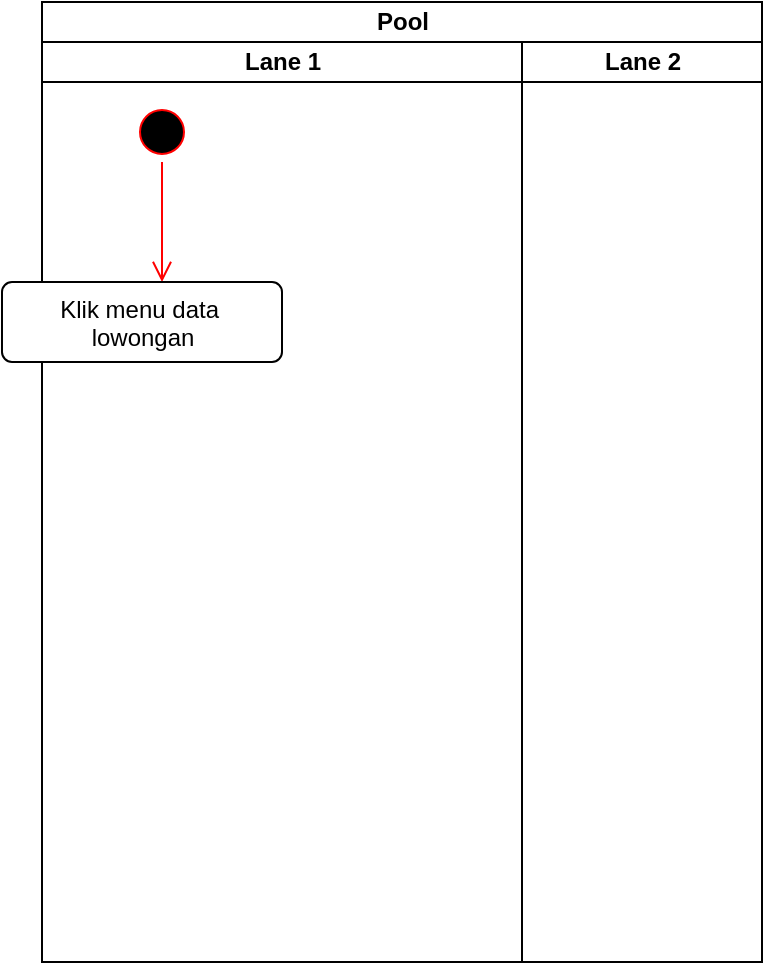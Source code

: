 <mxfile version="20.8.5" type="github">
  <diagram id="q2-tC55upcuNgZN-rhMF" name="Page-1">
    <mxGraphModel dx="1034" dy="462" grid="1" gridSize="10" guides="1" tooltips="1" connect="1" arrows="1" fold="1" page="1" pageScale="1" pageWidth="850" pageHeight="1100" math="0" shadow="0">
      <root>
        <mxCell id="0" />
        <mxCell id="1" parent="0" />
        <mxCell id="cu_NWqLQkP2w4srPh1if-3" value="Pool" style="swimlane;childLayout=stackLayout;resizeParent=1;resizeParentMax=0;startSize=20;html=1;" vertex="1" parent="1">
          <mxGeometry x="130" y="20" width="360" height="480" as="geometry" />
        </mxCell>
        <mxCell id="cu_NWqLQkP2w4srPh1if-4" value="Lane 1" style="swimlane;startSize=20;html=1;" vertex="1" parent="cu_NWqLQkP2w4srPh1if-3">
          <mxGeometry y="20" width="240" height="460" as="geometry" />
        </mxCell>
        <mxCell id="cu_NWqLQkP2w4srPh1if-7" value="" style="ellipse;html=1;shape=startState;fillColor=#000000;strokeColor=#ff0000;" vertex="1" parent="cu_NWqLQkP2w4srPh1if-4">
          <mxGeometry x="45.0" y="30" width="30" height="30" as="geometry" />
        </mxCell>
        <mxCell id="cu_NWqLQkP2w4srPh1if-8" value="" style="edgeStyle=orthogonalEdgeStyle;html=1;verticalAlign=bottom;endArrow=open;endSize=8;strokeColor=#ff0000;rounded=0;" edge="1" source="cu_NWqLQkP2w4srPh1if-7" parent="cu_NWqLQkP2w4srPh1if-4">
          <mxGeometry relative="1" as="geometry">
            <mxPoint x="60.0" y="120" as="targetPoint" />
          </mxGeometry>
        </mxCell>
        <mxCell id="cu_NWqLQkP2w4srPh1if-10" value="Klik menu data&amp;nbsp;&lt;br style=&quot;border-color: var(--border-color);&quot;&gt;lowongan" style="html=1;align=center;verticalAlign=top;rounded=1;absoluteArcSize=1;arcSize=10;dashed=0;" vertex="1" parent="cu_NWqLQkP2w4srPh1if-4">
          <mxGeometry x="-20.0" y="120" width="140" height="40" as="geometry" />
        </mxCell>
        <mxCell id="cu_NWqLQkP2w4srPh1if-5" value="Lane 2" style="swimlane;startSize=20;html=1;" vertex="1" parent="cu_NWqLQkP2w4srPh1if-3">
          <mxGeometry x="240" y="20" width="120" height="460" as="geometry" />
        </mxCell>
      </root>
    </mxGraphModel>
  </diagram>
</mxfile>
